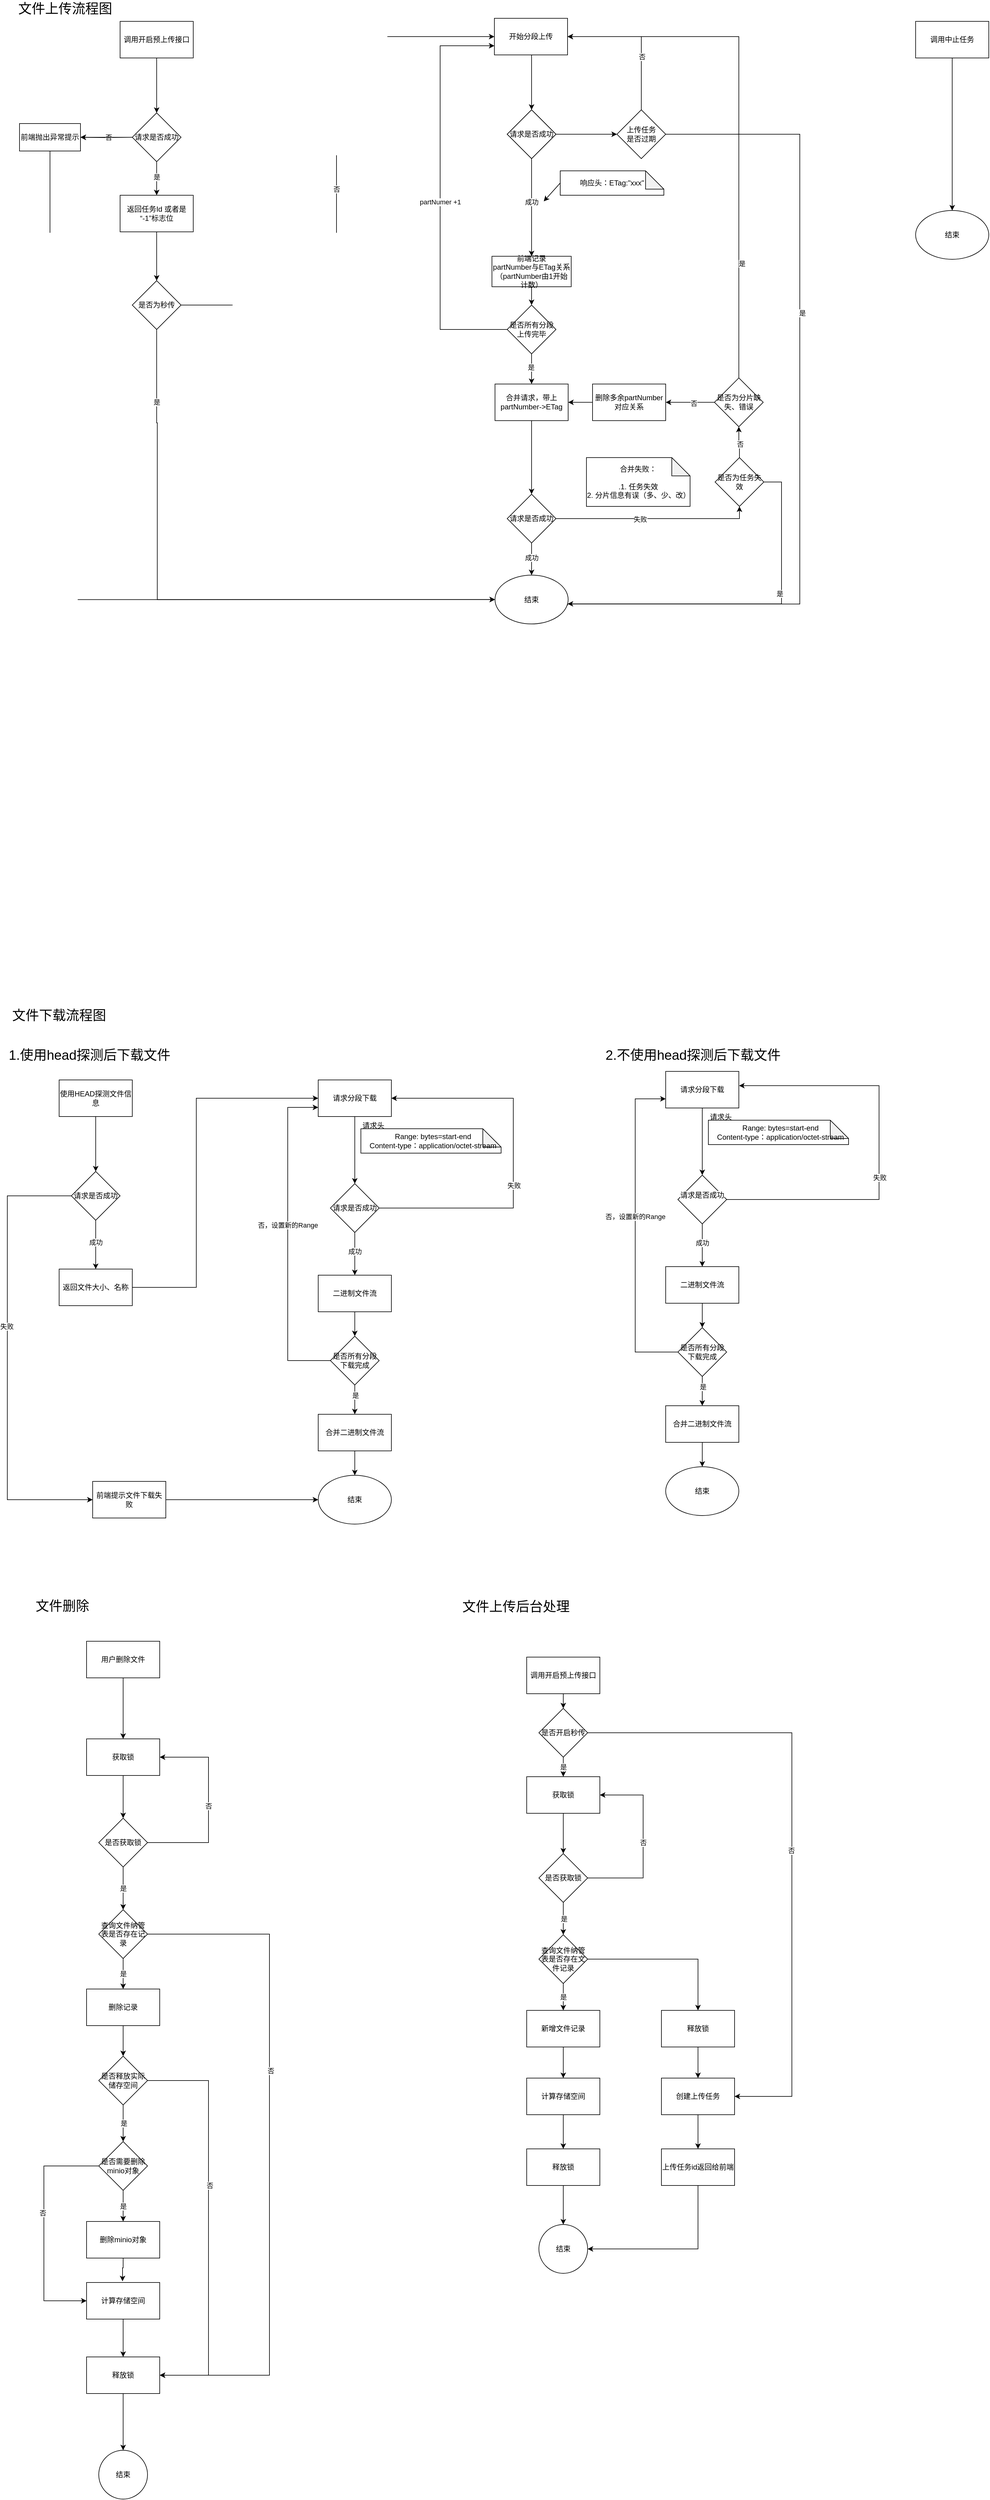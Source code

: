 <mxfile version="21.1.8" type="github">
  <diagram name="第 1 页" id="86zzf1FGlmF-jtxHysGu">
    <mxGraphModel dx="3084" dy="1291" grid="0" gridSize="10" guides="1" tooltips="1" connect="1" arrows="1" fold="1" page="0" pageScale="1" pageWidth="827" pageHeight="1169" math="0" shadow="0">
      <root>
        <mxCell id="0" />
        <mxCell id="1" parent="0" />
        <mxCell id="UD72UffFnvkCBpp7IFEL-2" style="edgeStyle=orthogonalEdgeStyle;rounded=0;orthogonalLoop=1;jettySize=auto;html=1;exitX=0.5;exitY=1;exitDx=0;exitDy=0;entryX=0.5;entryY=0;entryDx=0;entryDy=0;" parent="1" source="UD72UffFnvkCBpp7IFEL-1" target="UD72UffFnvkCBpp7IFEL-5" edge="1">
          <mxGeometry relative="1" as="geometry">
            <mxPoint x="265" y="205" as="targetPoint" />
          </mxGeometry>
        </mxCell>
        <mxCell id="UD72UffFnvkCBpp7IFEL-1" value="调用开启预上传接口" style="rounded=0;whiteSpace=wrap;html=1;" parent="1" vertex="1">
          <mxGeometry x="205" y="55" width="120" height="60" as="geometry" />
        </mxCell>
        <mxCell id="UD72UffFnvkCBpp7IFEL-6" style="edgeStyle=orthogonalEdgeStyle;rounded=0;orthogonalLoop=1;jettySize=auto;html=1;entryX=1;entryY=0.5;entryDx=0;entryDy=0;" parent="1" target="UD72UffFnvkCBpp7IFEL-12" edge="1">
          <mxGeometry relative="1" as="geometry">
            <mxPoint x="395" y="245" as="targetPoint" />
            <mxPoint x="220" y="245" as="sourcePoint" />
          </mxGeometry>
        </mxCell>
        <mxCell id="UD72UffFnvkCBpp7IFEL-7" value="否" style="edgeLabel;html=1;align=center;verticalAlign=middle;resizable=0;points=[];" parent="UD72UffFnvkCBpp7IFEL-6" vertex="1" connectable="0">
          <mxGeometry x="-0.142" y="-1" relative="1" as="geometry">
            <mxPoint as="offset" />
          </mxGeometry>
        </mxCell>
        <mxCell id="UD72UffFnvkCBpp7IFEL-8" style="edgeStyle=orthogonalEdgeStyle;rounded=0;orthogonalLoop=1;jettySize=auto;html=1;exitX=0.5;exitY=1;exitDx=0;exitDy=0;entryX=0.5;entryY=0;entryDx=0;entryDy=0;" parent="1" source="UD72UffFnvkCBpp7IFEL-5" target="UD72UffFnvkCBpp7IFEL-9" edge="1">
          <mxGeometry relative="1" as="geometry">
            <mxPoint x="265" y="335" as="targetPoint" />
          </mxGeometry>
        </mxCell>
        <mxCell id="UD72UffFnvkCBpp7IFEL-10" value="是" style="edgeLabel;html=1;align=center;verticalAlign=middle;resizable=0;points=[];" parent="UD72UffFnvkCBpp7IFEL-8" vertex="1" connectable="0">
          <mxGeometry x="-0.116" relative="1" as="geometry">
            <mxPoint as="offset" />
          </mxGeometry>
        </mxCell>
        <mxCell id="lTjCLl5CSfBBcBf3yB8B-60" value="" style="edgeStyle=orthogonalEdgeStyle;rounded=0;orthogonalLoop=1;jettySize=auto;html=1;" parent="1" source="UD72UffFnvkCBpp7IFEL-5" target="UD72UffFnvkCBpp7IFEL-12" edge="1">
          <mxGeometry relative="1" as="geometry" />
        </mxCell>
        <mxCell id="UD72UffFnvkCBpp7IFEL-5" value="请求是否成功" style="rhombus;whiteSpace=wrap;html=1;" parent="1" vertex="1">
          <mxGeometry x="225" y="205" width="80" height="80" as="geometry" />
        </mxCell>
        <mxCell id="lTjCLl5CSfBBcBf3yB8B-118" style="edgeStyle=orthogonalEdgeStyle;rounded=0;orthogonalLoop=1;jettySize=auto;html=1;exitX=0.5;exitY=1;exitDx=0;exitDy=0;" parent="1" source="UD72UffFnvkCBpp7IFEL-9" target="lTjCLl5CSfBBcBf3yB8B-117" edge="1">
          <mxGeometry relative="1" as="geometry" />
        </mxCell>
        <mxCell id="UD72UffFnvkCBpp7IFEL-9" value="返回任务Id 或者是 “-1”标志位" style="rounded=0;whiteSpace=wrap;html=1;" parent="1" vertex="1">
          <mxGeometry x="205" y="340" width="120" height="60" as="geometry" />
        </mxCell>
        <mxCell id="lTjCLl5CSfBBcBf3yB8B-61" style="edgeStyle=orthogonalEdgeStyle;rounded=0;orthogonalLoop=1;jettySize=auto;html=1;exitX=0.5;exitY=1;exitDx=0;exitDy=0;entryX=0;entryY=0.5;entryDx=0;entryDy=0;" parent="1" source="UD72UffFnvkCBpp7IFEL-12" target="lTjCLl5CSfBBcBf3yB8B-55" edge="1">
          <mxGeometry relative="1" as="geometry" />
        </mxCell>
        <mxCell id="UD72UffFnvkCBpp7IFEL-12" value="前端抛出异常提示" style="rounded=0;whiteSpace=wrap;html=1;" parent="1" vertex="1">
          <mxGeometry x="40" y="222.5" width="100" height="45" as="geometry" />
        </mxCell>
        <mxCell id="UD72UffFnvkCBpp7IFEL-13" style="edgeStyle=orthogonalEdgeStyle;rounded=0;orthogonalLoop=1;jettySize=auto;html=1;exitX=0.5;exitY=1;exitDx=0;exitDy=0;entryX=0.5;entryY=0;entryDx=0;entryDy=0;" parent="1" source="UD72UffFnvkCBpp7IFEL-23" target="UD72UffFnvkCBpp7IFEL-19" edge="1">
          <mxGeometry relative="1" as="geometry">
            <mxPoint x="880" y="200" as="targetPoint" />
            <mxPoint x="880" y="110" as="sourcePoint" />
            <Array as="points">
              <mxPoint x="880" y="110" />
            </Array>
          </mxGeometry>
        </mxCell>
        <mxCell id="UD72UffFnvkCBpp7IFEL-19" value="" style="rhombus;whiteSpace=wrap;html=1;" parent="1" vertex="1">
          <mxGeometry x="840" y="200" width="80" height="80" as="geometry" />
        </mxCell>
        <mxCell id="lTjCLl5CSfBBcBf3yB8B-63" style="edgeStyle=orthogonalEdgeStyle;rounded=0;orthogonalLoop=1;jettySize=auto;html=1;exitX=0.5;exitY=1;exitDx=0;exitDy=0;entryX=0.5;entryY=0;entryDx=0;entryDy=0;" parent="1" source="UD72UffFnvkCBpp7IFEL-20" target="lTjCLl5CSfBBcBf3yB8B-62" edge="1">
          <mxGeometry relative="1" as="geometry" />
        </mxCell>
        <mxCell id="UD72UffFnvkCBpp7IFEL-20" value="前端记录&lt;br&gt;partNumber与ETag关系（partNumber由1开始计数）" style="rounded=0;whiteSpace=wrap;html=1;" parent="1" vertex="1">
          <mxGeometry x="815" y="440" width="130" height="50" as="geometry" />
        </mxCell>
        <mxCell id="UD72UffFnvkCBpp7IFEL-23" value="开始分段上传" style="rounded=0;whiteSpace=wrap;html=1;" parent="1" vertex="1">
          <mxGeometry x="819" y="50" width="120" height="60" as="geometry" />
        </mxCell>
        <mxCell id="R8NhTUtv1D92i6jCtsth-3" style="edgeStyle=orthogonalEdgeStyle;rounded=0;orthogonalLoop=1;jettySize=auto;html=1;exitX=1;exitY=0.5;exitDx=0;exitDy=0;" parent="1" source="UD72UffFnvkCBpp7IFEL-24" target="R8NhTUtv1D92i6jCtsth-2" edge="1">
          <mxGeometry relative="1" as="geometry" />
        </mxCell>
        <mxCell id="UD72UffFnvkCBpp7IFEL-24" value="请求是否成功" style="rhombus;whiteSpace=wrap;html=1;" parent="1" vertex="1">
          <mxGeometry x="840" y="200" width="80" height="80" as="geometry" />
        </mxCell>
        <mxCell id="UD72UffFnvkCBpp7IFEL-25" style="edgeStyle=orthogonalEdgeStyle;rounded=0;orthogonalLoop=1;jettySize=auto;html=1;exitX=0.5;exitY=1;exitDx=0;exitDy=0;entryX=0.5;entryY=0;entryDx=0;entryDy=0;" parent="1" source="UD72UffFnvkCBpp7IFEL-24" target="UD72UffFnvkCBpp7IFEL-20" edge="1">
          <mxGeometry relative="1" as="geometry">
            <mxPoint x="880" y="360" as="targetPoint" />
          </mxGeometry>
        </mxCell>
        <mxCell id="UD72UffFnvkCBpp7IFEL-26" value="成功" style="edgeLabel;html=1;align=center;verticalAlign=middle;resizable=0;points=[];" parent="UD72UffFnvkCBpp7IFEL-25" vertex="1" connectable="0">
          <mxGeometry x="-0.116" relative="1" as="geometry">
            <mxPoint as="offset" />
          </mxGeometry>
        </mxCell>
        <mxCell id="lTjCLl5CSfBBcBf3yB8B-3" style="edgeStyle=orthogonalEdgeStyle;rounded=0;orthogonalLoop=1;jettySize=auto;html=1;entryX=0.5;entryY=0;entryDx=0;entryDy=0;" parent="1" source="lTjCLl5CSfBBcBf3yB8B-11" target="lTjCLl5CSfBBcBf3yB8B-57" edge="1">
          <mxGeometry relative="1" as="geometry">
            <mxPoint x="1570" y="200" as="targetPoint" />
          </mxGeometry>
        </mxCell>
        <mxCell id="lTjCLl5CSfBBcBf3yB8B-4" value="开始分段上传" style="rounded=0;whiteSpace=wrap;html=1;" parent="1" vertex="1">
          <mxGeometry x="1510" y="55" width="120" height="60" as="geometry" />
        </mxCell>
        <mxCell id="lTjCLl5CSfBBcBf3yB8B-11" value="调用中止任务" style="rounded=0;whiteSpace=wrap;html=1;" parent="1" vertex="1">
          <mxGeometry x="1510" y="55" width="120" height="60" as="geometry" />
        </mxCell>
        <mxCell id="lTjCLl5CSfBBcBf3yB8B-20" style="edgeStyle=orthogonalEdgeStyle;rounded=0;orthogonalLoop=1;jettySize=auto;html=1;exitX=0.5;exitY=1;exitDx=0;exitDy=0;" parent="1" source="lTjCLl5CSfBBcBf3yB8B-18" target="lTjCLl5CSfBBcBf3yB8B-19" edge="1">
          <mxGeometry relative="1" as="geometry" />
        </mxCell>
        <mxCell id="lTjCLl5CSfBBcBf3yB8B-18" value="合并请求，带上partNumber-&amp;gt;ETag" style="rounded=0;whiteSpace=wrap;html=1;" parent="1" vertex="1">
          <mxGeometry x="820" y="649.41" width="120" height="60" as="geometry" />
        </mxCell>
        <mxCell id="lTjCLl5CSfBBcBf3yB8B-19" value="请求是否成功" style="rhombus;whiteSpace=wrap;html=1;" parent="1" vertex="1">
          <mxGeometry x="840" y="830" width="80" height="80" as="geometry" />
        </mxCell>
        <mxCell id="lTjCLl5CSfBBcBf3yB8B-25" style="edgeStyle=orthogonalEdgeStyle;rounded=0;orthogonalLoop=1;jettySize=auto;html=1;exitX=1;exitY=0.5;exitDx=0;exitDy=0;entryX=0.5;entryY=1;entryDx=0;entryDy=0;" parent="1" source="lTjCLl5CSfBBcBf3yB8B-19" target="lTjCLl5CSfBBcBf3yB8B-74" edge="1">
          <mxGeometry relative="1" as="geometry">
            <mxPoint x="1011" y="833.53" as="targetPoint" />
            <mxPoint x="921" y="826.03" as="sourcePoint" />
            <Array as="points">
              <mxPoint x="921" y="870" />
              <mxPoint x="1221" y="870" />
            </Array>
          </mxGeometry>
        </mxCell>
        <mxCell id="lTjCLl5CSfBBcBf3yB8B-26" value="失败" style="edgeLabel;html=1;align=center;verticalAlign=middle;resizable=0;points=[];" parent="lTjCLl5CSfBBcBf3yB8B-25" vertex="1" connectable="0">
          <mxGeometry x="-0.142" y="-1" relative="1" as="geometry">
            <mxPoint as="offset" />
          </mxGeometry>
        </mxCell>
        <mxCell id="lTjCLl5CSfBBcBf3yB8B-27" style="edgeStyle=orthogonalEdgeStyle;rounded=0;orthogonalLoop=1;jettySize=auto;html=1;entryX=0.5;entryY=0;entryDx=0;entryDy=0;exitX=0.5;exitY=1;exitDx=0;exitDy=0;" parent="1" source="lTjCLl5CSfBBcBf3yB8B-19" target="lTjCLl5CSfBBcBf3yB8B-55" edge="1">
          <mxGeometry relative="1" as="geometry">
            <mxPoint x="881" y="1105.65" as="targetPoint" />
            <mxPoint x="881" y="1032.65" as="sourcePoint" />
            <Array as="points" />
          </mxGeometry>
        </mxCell>
        <mxCell id="lTjCLl5CSfBBcBf3yB8B-28" value="成功" style="edgeLabel;html=1;align=center;verticalAlign=middle;resizable=0;points=[];" parent="lTjCLl5CSfBBcBf3yB8B-27" vertex="1" connectable="0">
          <mxGeometry x="-0.116" relative="1" as="geometry">
            <mxPoint as="offset" />
          </mxGeometry>
        </mxCell>
        <mxCell id="lTjCLl5CSfBBcBf3yB8B-31" style="edgeStyle=orthogonalEdgeStyle;rounded=0;orthogonalLoop=1;jettySize=auto;html=1;exitX=0.5;exitY=1;exitDx=0;exitDy=0;entryX=0.5;entryY=0;entryDx=0;entryDy=0;" parent="1" source="lTjCLl5CSfBBcBf3yB8B-32" target="lTjCLl5CSfBBcBf3yB8B-37" edge="1">
          <mxGeometry relative="1" as="geometry">
            <mxPoint x="165" y="1940" as="targetPoint" />
          </mxGeometry>
        </mxCell>
        <mxCell id="lTjCLl5CSfBBcBf3yB8B-32" value="使用HEAD探测文件信息" style="rounded=0;whiteSpace=wrap;html=1;" parent="1" vertex="1">
          <mxGeometry x="105" y="1790" width="120" height="60" as="geometry" />
        </mxCell>
        <mxCell id="lTjCLl5CSfBBcBf3yB8B-33" style="edgeStyle=orthogonalEdgeStyle;rounded=0;orthogonalLoop=1;jettySize=auto;html=1;exitX=0;exitY=0.5;exitDx=0;exitDy=0;entryX=0;entryY=0.5;entryDx=0;entryDy=0;" parent="1" source="lTjCLl5CSfBBcBf3yB8B-37" target="lTjCLl5CSfBBcBf3yB8B-112" edge="1">
          <mxGeometry relative="1" as="geometry">
            <mxPoint x="295" y="1980" as="targetPoint" />
            <Array as="points">
              <mxPoint x="20" y="1980" />
              <mxPoint x="20" y="2478" />
            </Array>
          </mxGeometry>
        </mxCell>
        <mxCell id="lTjCLl5CSfBBcBf3yB8B-34" value="失败" style="edgeLabel;html=1;align=center;verticalAlign=middle;resizable=0;points=[];" parent="lTjCLl5CSfBBcBf3yB8B-33" vertex="1" connectable="0">
          <mxGeometry x="-0.142" y="-1" relative="1" as="geometry">
            <mxPoint as="offset" />
          </mxGeometry>
        </mxCell>
        <mxCell id="lTjCLl5CSfBBcBf3yB8B-35" style="edgeStyle=orthogonalEdgeStyle;rounded=0;orthogonalLoop=1;jettySize=auto;html=1;exitX=0.5;exitY=1;exitDx=0;exitDy=0;entryX=0.5;entryY=0;entryDx=0;entryDy=0;" parent="1" source="lTjCLl5CSfBBcBf3yB8B-37" target="lTjCLl5CSfBBcBf3yB8B-38" edge="1">
          <mxGeometry relative="1" as="geometry">
            <mxPoint x="165" y="2070" as="targetPoint" />
          </mxGeometry>
        </mxCell>
        <mxCell id="lTjCLl5CSfBBcBf3yB8B-36" value="成功" style="edgeLabel;html=1;align=center;verticalAlign=middle;resizable=0;points=[];" parent="lTjCLl5CSfBBcBf3yB8B-35" vertex="1" connectable="0">
          <mxGeometry x="-0.116" relative="1" as="geometry">
            <mxPoint as="offset" />
          </mxGeometry>
        </mxCell>
        <mxCell id="lTjCLl5CSfBBcBf3yB8B-37" value="请求是否成功" style="rhombus;whiteSpace=wrap;html=1;" parent="1" vertex="1">
          <mxGeometry x="125" y="1940" width="80" height="80" as="geometry" />
        </mxCell>
        <mxCell id="lTjCLl5CSfBBcBf3yB8B-51" style="edgeStyle=orthogonalEdgeStyle;rounded=0;orthogonalLoop=1;jettySize=auto;html=1;exitX=1;exitY=0.5;exitDx=0;exitDy=0;entryX=0;entryY=0.5;entryDx=0;entryDy=0;" parent="1" source="lTjCLl5CSfBBcBf3yB8B-38" target="lTjCLl5CSfBBcBf3yB8B-43" edge="1">
          <mxGeometry relative="1" as="geometry">
            <Array as="points">
              <mxPoint x="330" y="2130" />
              <mxPoint x="330" y="1820" />
            </Array>
          </mxGeometry>
        </mxCell>
        <mxCell id="lTjCLl5CSfBBcBf3yB8B-38" value="返回文件大小、名称" style="rounded=0;whiteSpace=wrap;html=1;" parent="1" vertex="1">
          <mxGeometry x="105" y="2100" width="120" height="60" as="geometry" />
        </mxCell>
        <mxCell id="lTjCLl5CSfBBcBf3yB8B-42" style="edgeStyle=orthogonalEdgeStyle;rounded=0;orthogonalLoop=1;jettySize=auto;html=1;exitX=0.5;exitY=1;exitDx=0;exitDy=0;entryX=0.5;entryY=0;entryDx=0;entryDy=0;" parent="1" source="lTjCLl5CSfBBcBf3yB8B-43" target="lTjCLl5CSfBBcBf3yB8B-48" edge="1">
          <mxGeometry relative="1" as="geometry">
            <mxPoint x="590" y="1940" as="targetPoint" />
          </mxGeometry>
        </mxCell>
        <mxCell id="lTjCLl5CSfBBcBf3yB8B-43" value="请求分段下载" style="rounded=0;whiteSpace=wrap;html=1;" parent="1" vertex="1">
          <mxGeometry x="530" y="1790" width="120" height="60" as="geometry" />
        </mxCell>
        <mxCell id="lTjCLl5CSfBBcBf3yB8B-44" style="edgeStyle=orthogonalEdgeStyle;rounded=0;orthogonalLoop=1;jettySize=auto;html=1;exitX=1;exitY=0.5;exitDx=0;exitDy=0;entryX=1;entryY=0.5;entryDx=0;entryDy=0;" parent="1" source="lTjCLl5CSfBBcBf3yB8B-48" target="lTjCLl5CSfBBcBf3yB8B-43" edge="1">
          <mxGeometry relative="1" as="geometry">
            <mxPoint x="847" y="2000" as="targetPoint" />
            <Array as="points">
              <mxPoint x="850" y="2000" />
              <mxPoint x="850" y="1820" />
            </Array>
          </mxGeometry>
        </mxCell>
        <mxCell id="lTjCLl5CSfBBcBf3yB8B-45" value="失败" style="edgeLabel;html=1;align=center;verticalAlign=middle;resizable=0;points=[];" parent="lTjCLl5CSfBBcBf3yB8B-44" vertex="1" connectable="0">
          <mxGeometry x="-0.142" y="-1" relative="1" as="geometry">
            <mxPoint as="offset" />
          </mxGeometry>
        </mxCell>
        <mxCell id="lTjCLl5CSfBBcBf3yB8B-46" style="edgeStyle=orthogonalEdgeStyle;rounded=0;orthogonalLoop=1;jettySize=auto;html=1;exitX=0.5;exitY=1;exitDx=0;exitDy=0;entryX=0.5;entryY=0;entryDx=0;entryDy=0;" parent="1" source="lTjCLl5CSfBBcBf3yB8B-48" target="lTjCLl5CSfBBcBf3yB8B-49" edge="1">
          <mxGeometry relative="1" as="geometry">
            <mxPoint x="590" y="2230" as="targetPoint" />
          </mxGeometry>
        </mxCell>
        <mxCell id="lTjCLl5CSfBBcBf3yB8B-47" value="成功" style="edgeLabel;html=1;align=center;verticalAlign=middle;resizable=0;points=[];" parent="lTjCLl5CSfBBcBf3yB8B-46" vertex="1" connectable="0">
          <mxGeometry x="-0.116" relative="1" as="geometry">
            <mxPoint as="offset" />
          </mxGeometry>
        </mxCell>
        <mxCell id="lTjCLl5CSfBBcBf3yB8B-48" value="请求是否成功" style="rhombus;whiteSpace=wrap;html=1;" parent="1" vertex="1">
          <mxGeometry x="550" y="1960" width="80" height="80" as="geometry" />
        </mxCell>
        <mxCell id="lTjCLl5CSfBBcBf3yB8B-98" style="edgeStyle=orthogonalEdgeStyle;rounded=0;orthogonalLoop=1;jettySize=auto;html=1;exitX=0.5;exitY=1;exitDx=0;exitDy=0;entryX=0.5;entryY=0;entryDx=0;entryDy=0;" parent="1" source="lTjCLl5CSfBBcBf3yB8B-49" target="lTjCLl5CSfBBcBf3yB8B-97" edge="1">
          <mxGeometry relative="1" as="geometry" />
        </mxCell>
        <mxCell id="lTjCLl5CSfBBcBf3yB8B-49" value="二进制文件流" style="rounded=0;whiteSpace=wrap;html=1;" parent="1" vertex="1">
          <mxGeometry x="530" y="2110" width="120" height="60" as="geometry" />
        </mxCell>
        <mxCell id="lTjCLl5CSfBBcBf3yB8B-111" style="edgeStyle=orthogonalEdgeStyle;rounded=0;orthogonalLoop=1;jettySize=auto;html=1;exitX=0.5;exitY=1;exitDx=0;exitDy=0;entryX=0.5;entryY=0;entryDx=0;entryDy=0;" parent="1" source="lTjCLl5CSfBBcBf3yB8B-53" target="lTjCLl5CSfBBcBf3yB8B-96" edge="1">
          <mxGeometry relative="1" as="geometry">
            <Array as="points" />
          </mxGeometry>
        </mxCell>
        <mxCell id="lTjCLl5CSfBBcBf3yB8B-53" value="合并二进制文件流" style="rounded=0;whiteSpace=wrap;html=1;" parent="1" vertex="1">
          <mxGeometry x="530" y="2338" width="120" height="60" as="geometry" />
        </mxCell>
        <mxCell id="lTjCLl5CSfBBcBf3yB8B-55" value="结束" style="ellipse;whiteSpace=wrap;html=1;" parent="1" vertex="1">
          <mxGeometry x="820" y="962.65" width="120" height="80" as="geometry" />
        </mxCell>
        <mxCell id="lTjCLl5CSfBBcBf3yB8B-57" value="结束" style="ellipse;whiteSpace=wrap;html=1;" parent="1" vertex="1">
          <mxGeometry x="1510" y="365" width="120" height="80" as="geometry" />
        </mxCell>
        <mxCell id="lTjCLl5CSfBBcBf3yB8B-65" style="edgeStyle=orthogonalEdgeStyle;rounded=0;orthogonalLoop=1;jettySize=auto;html=1;exitX=0;exitY=0.5;exitDx=0;exitDy=0;entryX=0;entryY=0.75;entryDx=0;entryDy=0;" parent="1" source="lTjCLl5CSfBBcBf3yB8B-62" target="UD72UffFnvkCBpp7IFEL-23" edge="1">
          <mxGeometry relative="1" as="geometry">
            <Array as="points">
              <mxPoint x="730" y="560" />
              <mxPoint x="730" y="95" />
            </Array>
          </mxGeometry>
        </mxCell>
        <mxCell id="lTjCLl5CSfBBcBf3yB8B-66" value="partNumer +1" style="edgeLabel;html=1;align=center;verticalAlign=middle;resizable=0;points=[];" parent="lTjCLl5CSfBBcBf3yB8B-65" vertex="1" connectable="0">
          <mxGeometry x="-0.038" relative="1" as="geometry">
            <mxPoint as="offset" />
          </mxGeometry>
        </mxCell>
        <mxCell id="lTjCLl5CSfBBcBf3yB8B-70" style="edgeStyle=orthogonalEdgeStyle;rounded=0;orthogonalLoop=1;jettySize=auto;html=1;exitX=0.5;exitY=1;exitDx=0;exitDy=0;entryX=0.5;entryY=0;entryDx=0;entryDy=0;" parent="1" source="lTjCLl5CSfBBcBf3yB8B-62" target="lTjCLl5CSfBBcBf3yB8B-18" edge="1">
          <mxGeometry relative="1" as="geometry" />
        </mxCell>
        <mxCell id="lTjCLl5CSfBBcBf3yB8B-71" value="是" style="edgeLabel;html=1;align=center;verticalAlign=middle;resizable=0;points=[];" parent="lTjCLl5CSfBBcBf3yB8B-70" vertex="1" connectable="0">
          <mxGeometry x="-0.126" y="-1" relative="1" as="geometry">
            <mxPoint as="offset" />
          </mxGeometry>
        </mxCell>
        <mxCell id="lTjCLl5CSfBBcBf3yB8B-62" value="是否所有分段上传完毕" style="rhombus;whiteSpace=wrap;html=1;" parent="1" vertex="1">
          <mxGeometry x="840" y="520" width="80" height="80" as="geometry" />
        </mxCell>
        <mxCell id="lTjCLl5CSfBBcBf3yB8B-77" style="edgeStyle=orthogonalEdgeStyle;rounded=0;orthogonalLoop=1;jettySize=auto;html=1;exitX=1;exitY=0.5;exitDx=0;exitDy=0;entryX=0.993;entryY=0.588;entryDx=0;entryDy=0;entryPerimeter=0;" parent="1" source="lTjCLl5CSfBBcBf3yB8B-74" target="lTjCLl5CSfBBcBf3yB8B-55" edge="1">
          <mxGeometry relative="1" as="geometry">
            <Array as="points">
              <mxPoint x="1290" y="810" />
              <mxPoint x="1290" y="1010" />
            </Array>
          </mxGeometry>
        </mxCell>
        <mxCell id="lTjCLl5CSfBBcBf3yB8B-80" value="是" style="edgeLabel;html=1;align=center;verticalAlign=middle;resizable=0;points=[];" parent="lTjCLl5CSfBBcBf3yB8B-77" vertex="1" connectable="0">
          <mxGeometry x="-0.27" y="-3" relative="1" as="geometry">
            <mxPoint as="offset" />
          </mxGeometry>
        </mxCell>
        <mxCell id="R8NhTUtv1D92i6jCtsth-16" style="edgeStyle=orthogonalEdgeStyle;rounded=0;orthogonalLoop=1;jettySize=auto;html=1;exitX=0.5;exitY=0;exitDx=0;exitDy=0;entryX=0.5;entryY=1;entryDx=0;entryDy=0;" parent="1" source="lTjCLl5CSfBBcBf3yB8B-74" target="R8NhTUtv1D92i6jCtsth-12" edge="1">
          <mxGeometry relative="1" as="geometry" />
        </mxCell>
        <mxCell id="R8NhTUtv1D92i6jCtsth-20" value="否" style="edgeLabel;html=1;align=center;verticalAlign=middle;resizable=0;points=[];" parent="R8NhTUtv1D92i6jCtsth-16" vertex="1" connectable="0">
          <mxGeometry x="-0.125" y="-1" relative="1" as="geometry">
            <mxPoint as="offset" />
          </mxGeometry>
        </mxCell>
        <mxCell id="lTjCLl5CSfBBcBf3yB8B-74" value="是否为任务失效" style="rhombus;whiteSpace=wrap;html=1;" parent="1" vertex="1">
          <mxGeometry x="1181" y="770" width="80" height="80" as="geometry" />
        </mxCell>
        <mxCell id="lTjCLl5CSfBBcBf3yB8B-84" style="rounded=0;orthogonalLoop=1;jettySize=auto;html=1;edgeStyle=orthogonalEdgeStyle;endArrow=none;endFill=0;entryX=0.991;entryY=0.62;entryDx=0;entryDy=0;entryPerimeter=0;" parent="1" source="R8NhTUtv1D92i6jCtsth-2" target="lTjCLl5CSfBBcBf3yB8B-55" edge="1">
          <mxGeometry relative="1" as="geometry">
            <mxPoint x="1150" y="1080" as="targetPoint" />
            <mxPoint x="1170" y="240" as="sourcePoint" />
            <Array as="points">
              <mxPoint x="1320" y="240" />
              <mxPoint x="1320" y="1010" />
              <mxPoint x="939" y="1010" />
            </Array>
          </mxGeometry>
        </mxCell>
        <mxCell id="lTjCLl5CSfBBcBf3yB8B-85" value="是" style="edgeLabel;html=1;align=center;verticalAlign=middle;resizable=0;points=[];" parent="lTjCLl5CSfBBcBf3yB8B-84" vertex="1" connectable="0">
          <mxGeometry x="-0.254" y="4" relative="1" as="geometry">
            <mxPoint as="offset" />
          </mxGeometry>
        </mxCell>
        <mxCell id="lTjCLl5CSfBBcBf3yB8B-88" style="rounded=0;orthogonalLoop=1;jettySize=auto;html=1;exitX=0;exitY=0.5;exitDx=0;exitDy=0;exitPerimeter=0;" parent="1" source="lTjCLl5CSfBBcBf3yB8B-87" edge="1">
          <mxGeometry relative="1" as="geometry">
            <mxPoint x="900" y="350" as="targetPoint" />
          </mxGeometry>
        </mxCell>
        <mxCell id="lTjCLl5CSfBBcBf3yB8B-87" value="响应头：ETag:&quot;xxx&quot;" style="shape=note;whiteSpace=wrap;html=1;backgroundOutline=1;darkOpacity=0.05;" parent="1" vertex="1">
          <mxGeometry x="927" y="300" width="170" height="40" as="geometry" />
        </mxCell>
        <mxCell id="lTjCLl5CSfBBcBf3yB8B-96" value="结束" style="ellipse;whiteSpace=wrap;html=1;" parent="1" vertex="1">
          <mxGeometry x="530" y="2438" width="120" height="80" as="geometry" />
        </mxCell>
        <mxCell id="lTjCLl5CSfBBcBf3yB8B-99" style="edgeStyle=orthogonalEdgeStyle;rounded=0;orthogonalLoop=1;jettySize=auto;html=1;exitX=0.5;exitY=1;exitDx=0;exitDy=0;entryX=0.5;entryY=0;entryDx=0;entryDy=0;" parent="1" source="lTjCLl5CSfBBcBf3yB8B-97" target="lTjCLl5CSfBBcBf3yB8B-53" edge="1">
          <mxGeometry relative="1" as="geometry">
            <Array as="points">
              <mxPoint x="590" y="2320" />
              <mxPoint x="590" y="2320" />
            </Array>
          </mxGeometry>
        </mxCell>
        <mxCell id="lTjCLl5CSfBBcBf3yB8B-101" value="是" style="edgeLabel;html=1;align=center;verticalAlign=middle;resizable=0;points=[];" parent="lTjCLl5CSfBBcBf3yB8B-99" vertex="1" connectable="0">
          <mxGeometry x="-0.282" y="1" relative="1" as="geometry">
            <mxPoint as="offset" />
          </mxGeometry>
        </mxCell>
        <mxCell id="lTjCLl5CSfBBcBf3yB8B-100" style="edgeStyle=orthogonalEdgeStyle;rounded=0;orthogonalLoop=1;jettySize=auto;html=1;exitX=0;exitY=0.5;exitDx=0;exitDy=0;entryX=0;entryY=0.75;entryDx=0;entryDy=0;" parent="1" source="lTjCLl5CSfBBcBf3yB8B-97" target="lTjCLl5CSfBBcBf3yB8B-43" edge="1">
          <mxGeometry relative="1" as="geometry">
            <Array as="points">
              <mxPoint x="480" y="2250" />
              <mxPoint x="480" y="1835" />
            </Array>
          </mxGeometry>
        </mxCell>
        <mxCell id="lTjCLl5CSfBBcBf3yB8B-102" value="否，设置新的Range" style="edgeLabel;html=1;align=center;verticalAlign=middle;resizable=0;points=[];" parent="lTjCLl5CSfBBcBf3yB8B-100" vertex="1" connectable="0">
          <mxGeometry x="0.092" relative="1" as="geometry">
            <mxPoint as="offset" />
          </mxGeometry>
        </mxCell>
        <mxCell id="lTjCLl5CSfBBcBf3yB8B-97" value="是否所有分段下载完成" style="rhombus;whiteSpace=wrap;html=1;" parent="1" vertex="1">
          <mxGeometry x="550" y="2210" width="80" height="80" as="geometry" />
        </mxCell>
        <mxCell id="lTjCLl5CSfBBcBf3yB8B-103" value="&lt;div&gt;&amp;nbsp; Range: bytes=start-end&lt;/div&gt;&lt;div&gt;&amp;nbsp; Content-type：application/octet-stream&lt;/div&gt;" style="shape=note;whiteSpace=wrap;html=1;backgroundOutline=1;darkOpacity=0.05;" parent="1" vertex="1">
          <mxGeometry x="600" y="1870" width="230" height="40" as="geometry" />
        </mxCell>
        <mxCell id="lTjCLl5CSfBBcBf3yB8B-104" value="请求头" style="text;html=1;align=center;verticalAlign=middle;resizable=0;points=[];autosize=1;strokeColor=none;fillColor=none;" parent="1" vertex="1">
          <mxGeometry x="590" y="1850" width="60" height="30" as="geometry" />
        </mxCell>
        <mxCell id="lTjCLl5CSfBBcBf3yB8B-113" style="edgeStyle=orthogonalEdgeStyle;rounded=0;orthogonalLoop=1;jettySize=auto;html=1;exitX=1;exitY=0.5;exitDx=0;exitDy=0;entryX=0;entryY=0.5;entryDx=0;entryDy=0;" parent="1" source="lTjCLl5CSfBBcBf3yB8B-112" target="lTjCLl5CSfBBcBf3yB8B-96" edge="1">
          <mxGeometry relative="1" as="geometry" />
        </mxCell>
        <mxCell id="lTjCLl5CSfBBcBf3yB8B-112" value="前端提示文件下载失败" style="rounded=0;whiteSpace=wrap;html=1;" parent="1" vertex="1">
          <mxGeometry x="160" y="2448" width="120" height="60" as="geometry" />
        </mxCell>
        <mxCell id="lTjCLl5CSfBBcBf3yB8B-119" style="edgeStyle=orthogonalEdgeStyle;rounded=0;orthogonalLoop=1;jettySize=auto;html=1;exitX=0.5;exitY=1;exitDx=0;exitDy=0;entryX=0;entryY=0.5;entryDx=0;entryDy=0;" parent="1" source="lTjCLl5CSfBBcBf3yB8B-117" target="lTjCLl5CSfBBcBf3yB8B-55" edge="1">
          <mxGeometry relative="1" as="geometry">
            <mxPoint x="265.529" y="760" as="targetPoint" />
            <Array as="points">
              <mxPoint x="265" y="713" />
              <mxPoint x="266" y="1003" />
            </Array>
          </mxGeometry>
        </mxCell>
        <mxCell id="lTjCLl5CSfBBcBf3yB8B-121" value="是" style="edgeLabel;html=1;align=center;verticalAlign=middle;resizable=0;points=[];" parent="lTjCLl5CSfBBcBf3yB8B-119" vertex="1" connectable="0">
          <mxGeometry x="-0.189" y="-3" relative="1" as="geometry">
            <mxPoint x="2" y="-285" as="offset" />
          </mxGeometry>
        </mxCell>
        <mxCell id="lTjCLl5CSfBBcBf3yB8B-126" style="edgeStyle=orthogonalEdgeStyle;rounded=0;orthogonalLoop=1;jettySize=auto;html=1;exitX=1;exitY=0.5;exitDx=0;exitDy=0;entryX=0;entryY=0.5;entryDx=0;entryDy=0;" parent="1" source="lTjCLl5CSfBBcBf3yB8B-117" target="UD72UffFnvkCBpp7IFEL-23" edge="1">
          <mxGeometry relative="1" as="geometry">
            <mxPoint x="464" y="629" as="targetPoint" />
            <Array as="points">
              <mxPoint x="560" y="520" />
              <mxPoint x="560" y="80" />
            </Array>
          </mxGeometry>
        </mxCell>
        <mxCell id="lTjCLl5CSfBBcBf3yB8B-127" value="否" style="edgeLabel;html=1;align=center;verticalAlign=middle;resizable=0;points=[];" parent="lTjCLl5CSfBBcBf3yB8B-126" vertex="1" connectable="0">
          <mxGeometry x="-0.067" y="1" relative="1" as="geometry">
            <mxPoint x="1" as="offset" />
          </mxGeometry>
        </mxCell>
        <mxCell id="lTjCLl5CSfBBcBf3yB8B-117" value="是否为秒传" style="rhombus;whiteSpace=wrap;html=1;" parent="1" vertex="1">
          <mxGeometry x="225" y="480" width="80" height="80" as="geometry" />
        </mxCell>
        <mxCell id="36f4yx-A6JSLI--8gbKH-1" value="&lt;font style=&quot;font-size: 22px;&quot;&gt;文件上传流程图&lt;/font&gt;" style="text;html=1;strokeColor=none;fillColor=none;align=center;verticalAlign=middle;whiteSpace=wrap;rounded=0;" parent="1" vertex="1">
          <mxGeometry x="30" y="20" width="170" height="30" as="geometry" />
        </mxCell>
        <mxCell id="36f4yx-A6JSLI--8gbKH-2" value="&lt;font style=&quot;font-size: 22px;&quot;&gt;文件下载流程图&lt;/font&gt;" style="text;html=1;strokeColor=none;fillColor=none;align=center;verticalAlign=middle;whiteSpace=wrap;rounded=0;" parent="1" vertex="1">
          <mxGeometry x="20" y="1670" width="170" height="30" as="geometry" />
        </mxCell>
        <mxCell id="R8NhTUtv1D92i6jCtsth-4" style="edgeStyle=orthogonalEdgeStyle;rounded=0;orthogonalLoop=1;jettySize=auto;html=1;exitX=0.5;exitY=0;exitDx=0;exitDy=0;entryX=1;entryY=0.5;entryDx=0;entryDy=0;" parent="1" source="R8NhTUtv1D92i6jCtsth-2" target="UD72UffFnvkCBpp7IFEL-23" edge="1">
          <mxGeometry relative="1" as="geometry" />
        </mxCell>
        <mxCell id="R8NhTUtv1D92i6jCtsth-6" value="否" style="edgeLabel;html=1;align=center;verticalAlign=middle;resizable=0;points=[];" parent="R8NhTUtv1D92i6jCtsth-4" vertex="1" connectable="0">
          <mxGeometry x="-0.276" y="-1" relative="1" as="geometry">
            <mxPoint as="offset" />
          </mxGeometry>
        </mxCell>
        <mxCell id="R8NhTUtv1D92i6jCtsth-2" value="上传任务&lt;br&gt;是否过期" style="rhombus;whiteSpace=wrap;html=1;" parent="1" vertex="1">
          <mxGeometry x="1020" y="200" width="80" height="80" as="geometry" />
        </mxCell>
        <mxCell id="R8NhTUtv1D92i6jCtsth-7" value="合并失败：&lt;br&gt;&lt;br&gt;.1. 任务失效&lt;br&gt;2. 分片信息有误（多、少、改）" style="shape=note;whiteSpace=wrap;html=1;backgroundOutline=1;darkOpacity=0.05;" parent="1" vertex="1">
          <mxGeometry x="970" y="770" width="170" height="80" as="geometry" />
        </mxCell>
        <mxCell id="R8NhTUtv1D92i6jCtsth-15" style="edgeStyle=orthogonalEdgeStyle;rounded=0;orthogonalLoop=1;jettySize=auto;html=1;exitX=0;exitY=0.5;exitDx=0;exitDy=0;" parent="1" source="R8NhTUtv1D92i6jCtsth-11" target="lTjCLl5CSfBBcBf3yB8B-18" edge="1">
          <mxGeometry relative="1" as="geometry" />
        </mxCell>
        <mxCell id="R8NhTUtv1D92i6jCtsth-11" value="删除多余partNumber对应关系" style="rounded=0;whiteSpace=wrap;html=1;" parent="1" vertex="1">
          <mxGeometry x="980" y="649.41" width="120" height="60" as="geometry" />
        </mxCell>
        <mxCell id="R8NhTUtv1D92i6jCtsth-13" style="edgeStyle=orthogonalEdgeStyle;rounded=0;orthogonalLoop=1;jettySize=auto;html=1;entryX=1;entryY=0.5;entryDx=0;entryDy=0;exitX=0.5;exitY=0;exitDx=0;exitDy=0;" parent="1" source="R8NhTUtv1D92i6jCtsth-12" target="UD72UffFnvkCBpp7IFEL-23" edge="1">
          <mxGeometry relative="1" as="geometry">
            <mxPoint x="1080.0" y="440.588" as="targetPoint" />
            <Array as="points">
              <mxPoint x="1220" y="80" />
            </Array>
          </mxGeometry>
        </mxCell>
        <mxCell id="R8NhTUtv1D92i6jCtsth-17" value="是" style="edgeLabel;html=1;align=center;verticalAlign=middle;resizable=0;points=[];" parent="R8NhTUtv1D92i6jCtsth-13" vertex="1" connectable="0">
          <mxGeometry x="-0.554" y="-5" relative="1" as="geometry">
            <mxPoint as="offset" />
          </mxGeometry>
        </mxCell>
        <mxCell id="R8NhTUtv1D92i6jCtsth-14" style="edgeStyle=orthogonalEdgeStyle;rounded=0;orthogonalLoop=1;jettySize=auto;html=1;exitX=0;exitY=0.5;exitDx=0;exitDy=0;entryX=1;entryY=0.5;entryDx=0;entryDy=0;" parent="1" source="R8NhTUtv1D92i6jCtsth-12" target="R8NhTUtv1D92i6jCtsth-11" edge="1">
          <mxGeometry relative="1" as="geometry" />
        </mxCell>
        <mxCell id="R8NhTUtv1D92i6jCtsth-19" value="否" style="edgeLabel;html=1;align=center;verticalAlign=middle;resizable=0;points=[];" parent="R8NhTUtv1D92i6jCtsth-14" vertex="1" connectable="0">
          <mxGeometry x="-0.14" y="1" relative="1" as="geometry">
            <mxPoint as="offset" />
          </mxGeometry>
        </mxCell>
        <mxCell id="R8NhTUtv1D92i6jCtsth-12" value="是否为分片缺失、错误" style="rhombus;whiteSpace=wrap;html=1;" parent="1" vertex="1">
          <mxGeometry x="1180" y="639.41" width="80" height="80" as="geometry" />
        </mxCell>
        <mxCell id="R8NhTUtv1D92i6jCtsth-25" style="edgeStyle=orthogonalEdgeStyle;rounded=0;orthogonalLoop=1;jettySize=auto;html=1;exitX=0.5;exitY=1;exitDx=0;exitDy=0;entryX=0.5;entryY=0;entryDx=0;entryDy=0;" parent="1" source="R8NhTUtv1D92i6jCtsth-26" target="R8NhTUtv1D92i6jCtsth-31" edge="1">
          <mxGeometry relative="1" as="geometry">
            <mxPoint x="1160" y="1926" as="targetPoint" />
          </mxGeometry>
        </mxCell>
        <mxCell id="R8NhTUtv1D92i6jCtsth-26" value="请求分段下载" style="rounded=0;whiteSpace=wrap;html=1;" parent="1" vertex="1">
          <mxGeometry x="1100" y="1776" width="120" height="60" as="geometry" />
        </mxCell>
        <mxCell id="R8NhTUtv1D92i6jCtsth-27" style="edgeStyle=orthogonalEdgeStyle;rounded=0;orthogonalLoop=1;jettySize=auto;html=1;exitX=1;exitY=0.5;exitDx=0;exitDy=0;entryX=1.003;entryY=0.39;entryDx=0;entryDy=0;entryPerimeter=0;" parent="1" source="R8NhTUtv1D92i6jCtsth-31" target="R8NhTUtv1D92i6jCtsth-26" edge="1">
          <mxGeometry relative="1" as="geometry">
            <mxPoint x="1417" y="1986" as="targetPoint" />
            <Array as="points">
              <mxPoint x="1450" y="1986" />
              <mxPoint x="1450" y="1799" />
            </Array>
          </mxGeometry>
        </mxCell>
        <mxCell id="R8NhTUtv1D92i6jCtsth-28" value="失败" style="edgeLabel;html=1;align=center;verticalAlign=middle;resizable=0;points=[];" parent="R8NhTUtv1D92i6jCtsth-27" vertex="1" connectable="0">
          <mxGeometry x="-0.142" y="-1" relative="1" as="geometry">
            <mxPoint as="offset" />
          </mxGeometry>
        </mxCell>
        <mxCell id="R8NhTUtv1D92i6jCtsth-29" style="edgeStyle=orthogonalEdgeStyle;rounded=0;orthogonalLoop=1;jettySize=auto;html=1;exitX=0.5;exitY=1;exitDx=0;exitDy=0;entryX=0.5;entryY=0;entryDx=0;entryDy=0;" parent="1" source="R8NhTUtv1D92i6jCtsth-31" target="R8NhTUtv1D92i6jCtsth-33" edge="1">
          <mxGeometry relative="1" as="geometry">
            <mxPoint x="1160" y="2216" as="targetPoint" />
          </mxGeometry>
        </mxCell>
        <mxCell id="R8NhTUtv1D92i6jCtsth-30" value="成功" style="edgeLabel;html=1;align=center;verticalAlign=middle;resizable=0;points=[];" parent="R8NhTUtv1D92i6jCtsth-29" vertex="1" connectable="0">
          <mxGeometry x="-0.116" relative="1" as="geometry">
            <mxPoint as="offset" />
          </mxGeometry>
        </mxCell>
        <mxCell id="R8NhTUtv1D92i6jCtsth-31" value="&#xa;&lt;span style=&quot;color: rgb(0, 0, 0); font-family: Helvetica; font-size: 12px; font-style: normal; font-variant-ligatures: normal; font-variant-caps: normal; font-weight: 400; letter-spacing: normal; orphans: 2; text-align: center; text-indent: 0px; text-transform: none; widows: 2; word-spacing: 0px; -webkit-text-stroke-width: 0px; background-color: rgb(251, 251, 251); text-decoration-thickness: initial; text-decoration-style: initial; text-decoration-color: initial; float: none; display: inline !important;&quot;&gt;请求是否成功&lt;/span&gt;&#xa;&#xa;" style="rhombus;whiteSpace=wrap;html=1;" parent="1" vertex="1">
          <mxGeometry x="1120" y="1946" width="80" height="80" as="geometry" />
        </mxCell>
        <mxCell id="R8NhTUtv1D92i6jCtsth-32" style="edgeStyle=orthogonalEdgeStyle;rounded=0;orthogonalLoop=1;jettySize=auto;html=1;exitX=0.5;exitY=1;exitDx=0;exitDy=0;entryX=0.5;entryY=0;entryDx=0;entryDy=0;" parent="1" source="R8NhTUtv1D92i6jCtsth-33" target="R8NhTUtv1D92i6jCtsth-41" edge="1">
          <mxGeometry relative="1" as="geometry" />
        </mxCell>
        <mxCell id="R8NhTUtv1D92i6jCtsth-33" value="二进制文件流" style="rounded=0;whiteSpace=wrap;html=1;" parent="1" vertex="1">
          <mxGeometry x="1100" y="2096" width="120" height="60" as="geometry" />
        </mxCell>
        <mxCell id="R8NhTUtv1D92i6jCtsth-34" style="edgeStyle=orthogonalEdgeStyle;rounded=0;orthogonalLoop=1;jettySize=auto;html=1;exitX=0.5;exitY=1;exitDx=0;exitDy=0;entryX=0.5;entryY=0;entryDx=0;entryDy=0;" parent="1" source="R8NhTUtv1D92i6jCtsth-35" target="R8NhTUtv1D92i6jCtsth-36" edge="1">
          <mxGeometry relative="1" as="geometry">
            <Array as="points" />
          </mxGeometry>
        </mxCell>
        <mxCell id="R8NhTUtv1D92i6jCtsth-35" value="合并二进制文件流" style="rounded=0;whiteSpace=wrap;html=1;" parent="1" vertex="1">
          <mxGeometry x="1100" y="2324" width="120" height="60" as="geometry" />
        </mxCell>
        <mxCell id="R8NhTUtv1D92i6jCtsth-36" value="结束" style="ellipse;whiteSpace=wrap;html=1;" parent="1" vertex="1">
          <mxGeometry x="1100" y="2424" width="120" height="80" as="geometry" />
        </mxCell>
        <mxCell id="R8NhTUtv1D92i6jCtsth-37" style="edgeStyle=orthogonalEdgeStyle;rounded=0;orthogonalLoop=1;jettySize=auto;html=1;exitX=0.5;exitY=1;exitDx=0;exitDy=0;entryX=0.5;entryY=0;entryDx=0;entryDy=0;" parent="1" source="R8NhTUtv1D92i6jCtsth-41" target="R8NhTUtv1D92i6jCtsth-35" edge="1">
          <mxGeometry relative="1" as="geometry">
            <Array as="points">
              <mxPoint x="1160" y="2306" />
              <mxPoint x="1160" y="2306" />
            </Array>
          </mxGeometry>
        </mxCell>
        <mxCell id="R8NhTUtv1D92i6jCtsth-38" value="是" style="edgeLabel;html=1;align=center;verticalAlign=middle;resizable=0;points=[];" parent="R8NhTUtv1D92i6jCtsth-37" vertex="1" connectable="0">
          <mxGeometry x="-0.282" y="1" relative="1" as="geometry">
            <mxPoint as="offset" />
          </mxGeometry>
        </mxCell>
        <mxCell id="R8NhTUtv1D92i6jCtsth-39" style="edgeStyle=orthogonalEdgeStyle;rounded=0;orthogonalLoop=1;jettySize=auto;html=1;exitX=0;exitY=0.5;exitDx=0;exitDy=0;entryX=0;entryY=0.75;entryDx=0;entryDy=0;" parent="1" source="R8NhTUtv1D92i6jCtsth-41" target="R8NhTUtv1D92i6jCtsth-26" edge="1">
          <mxGeometry relative="1" as="geometry">
            <Array as="points">
              <mxPoint x="1050" y="2236" />
              <mxPoint x="1050" y="1821" />
            </Array>
          </mxGeometry>
        </mxCell>
        <mxCell id="R8NhTUtv1D92i6jCtsth-40" value="否，设置新的Range" style="edgeLabel;html=1;align=center;verticalAlign=middle;resizable=0;points=[];" parent="R8NhTUtv1D92i6jCtsth-39" vertex="1" connectable="0">
          <mxGeometry x="0.092" relative="1" as="geometry">
            <mxPoint as="offset" />
          </mxGeometry>
        </mxCell>
        <mxCell id="R8NhTUtv1D92i6jCtsth-41" value="是否所有分段下载完成" style="rhombus;whiteSpace=wrap;html=1;" parent="1" vertex="1">
          <mxGeometry x="1120" y="2196" width="80" height="80" as="geometry" />
        </mxCell>
        <mxCell id="R8NhTUtv1D92i6jCtsth-42" value="&lt;div&gt;&amp;nbsp; Range: bytes=start-end&lt;/div&gt;&lt;div&gt;&amp;nbsp; Content-type：application/octet-stream&lt;/div&gt;" style="shape=note;whiteSpace=wrap;html=1;backgroundOutline=1;darkOpacity=0.05;" parent="1" vertex="1">
          <mxGeometry x="1170" y="1856" width="230" height="40" as="geometry" />
        </mxCell>
        <mxCell id="R8NhTUtv1D92i6jCtsth-43" value="请求头" style="text;html=1;align=center;verticalAlign=middle;resizable=0;points=[];autosize=1;strokeColor=none;fillColor=none;" parent="1" vertex="1">
          <mxGeometry x="1160" y="1836" width="60" height="30" as="geometry" />
        </mxCell>
        <mxCell id="R8NhTUtv1D92i6jCtsth-50" value="&lt;font style=&quot;font-size: 22px;&quot;&gt;1.使用head探测后下载文件&lt;/font&gt;" style="text;html=1;strokeColor=none;fillColor=none;align=center;verticalAlign=middle;whiteSpace=wrap;rounded=0;" parent="1" vertex="1">
          <mxGeometry x="20" y="1739" width="270" height="21" as="geometry" />
        </mxCell>
        <mxCell id="R8NhTUtv1D92i6jCtsth-51" value="&lt;font style=&quot;font-size: 22px;&quot;&gt;2.不使用head探测后下载文件&lt;/font&gt;" style="text;html=1;strokeColor=none;fillColor=none;align=center;verticalAlign=middle;whiteSpace=wrap;rounded=0;" parent="1" vertex="1">
          <mxGeometry x="990" y="1739" width="310" height="21" as="geometry" />
        </mxCell>
        <mxCell id="dhi5RwKr7KtYZrTn9pEy-2" value="&lt;font style=&quot;font-size: 22px;&quot;&gt;文件删除&lt;/font&gt;" style="text;html=1;align=center;verticalAlign=middle;resizable=0;points=[];autosize=1;strokeColor=none;fillColor=none;" parent="1" vertex="1">
          <mxGeometry x="55" y="2633" width="110" height="40" as="geometry" />
        </mxCell>
        <mxCell id="dhi5RwKr7KtYZrTn9pEy-5" style="edgeStyle=orthogonalEdgeStyle;rounded=0;orthogonalLoop=1;jettySize=auto;html=1;exitX=0.5;exitY=1;exitDx=0;exitDy=0;entryX=0.5;entryY=0;entryDx=0;entryDy=0;" parent="1" source="dhi5RwKr7KtYZrTn9pEy-3" target="dhi5RwKr7KtYZrTn9pEy-4" edge="1">
          <mxGeometry relative="1" as="geometry" />
        </mxCell>
        <mxCell id="dhi5RwKr7KtYZrTn9pEy-3" value="用户删除文件" style="whiteSpace=wrap;html=1;" parent="1" vertex="1">
          <mxGeometry x="150" y="2710" width="120" height="60" as="geometry" />
        </mxCell>
        <mxCell id="dhi5RwKr7KtYZrTn9pEy-9" style="edgeStyle=orthogonalEdgeStyle;rounded=0;orthogonalLoop=1;jettySize=auto;html=1;exitX=0.5;exitY=1;exitDx=0;exitDy=0;entryX=0.5;entryY=0;entryDx=0;entryDy=0;" parent="1" source="dhi5RwKr7KtYZrTn9pEy-4" target="dhi5RwKr7KtYZrTn9pEy-8" edge="1">
          <mxGeometry relative="1" as="geometry" />
        </mxCell>
        <mxCell id="dhi5RwKr7KtYZrTn9pEy-4" value="获取锁" style="whiteSpace=wrap;html=1;" parent="1" vertex="1">
          <mxGeometry x="150" y="2870" width="120" height="60" as="geometry" />
        </mxCell>
        <mxCell id="dhi5RwKr7KtYZrTn9pEy-10" value="否" style="edgeStyle=orthogonalEdgeStyle;rounded=0;orthogonalLoop=1;jettySize=auto;html=1;exitX=1;exitY=0.5;exitDx=0;exitDy=0;entryX=1;entryY=0.5;entryDx=0;entryDy=0;" parent="1" source="dhi5RwKr7KtYZrTn9pEy-8" target="dhi5RwKr7KtYZrTn9pEy-4" edge="1">
          <mxGeometry relative="1" as="geometry">
            <mxPoint x="420" y="2900" as="targetPoint" />
            <Array as="points">
              <mxPoint x="350" y="3040" />
              <mxPoint x="350" y="2900" />
            </Array>
          </mxGeometry>
        </mxCell>
        <mxCell id="dhi5RwKr7KtYZrTn9pEy-12" value="是" style="edgeStyle=orthogonalEdgeStyle;rounded=0;orthogonalLoop=1;jettySize=auto;html=1;exitX=0.5;exitY=1;exitDx=0;exitDy=0;entryX=0.5;entryY=0;entryDx=0;entryDy=0;" parent="1" source="dhi5RwKr7KtYZrTn9pEy-8" target="dhi5RwKr7KtYZrTn9pEy-11" edge="1">
          <mxGeometry relative="1" as="geometry" />
        </mxCell>
        <mxCell id="dhi5RwKr7KtYZrTn9pEy-8" value="是否获取锁" style="rhombus;whiteSpace=wrap;html=1;" parent="1" vertex="1">
          <mxGeometry x="170" y="3000" width="80" height="80" as="geometry" />
        </mxCell>
        <mxCell id="dhi5RwKr7KtYZrTn9pEy-14" value="是" style="edgeStyle=orthogonalEdgeStyle;rounded=0;orthogonalLoop=1;jettySize=auto;html=1;exitX=0.5;exitY=1;exitDx=0;exitDy=0;" parent="1" source="dhi5RwKr7KtYZrTn9pEy-11" target="dhi5RwKr7KtYZrTn9pEy-13" edge="1">
          <mxGeometry relative="1" as="geometry" />
        </mxCell>
        <mxCell id="dhi5RwKr7KtYZrTn9pEy-28" style="edgeStyle=orthogonalEdgeStyle;rounded=0;orthogonalLoop=1;jettySize=auto;html=1;exitX=1;exitY=0.5;exitDx=0;exitDy=0;entryX=1;entryY=0.5;entryDx=0;entryDy=0;" parent="1" source="dhi5RwKr7KtYZrTn9pEy-11" target="dhi5RwKr7KtYZrTn9pEy-24" edge="1">
          <mxGeometry relative="1" as="geometry">
            <Array as="points">
              <mxPoint x="450" y="3190" />
              <mxPoint x="450" y="3913" />
            </Array>
          </mxGeometry>
        </mxCell>
        <mxCell id="dhi5RwKr7KtYZrTn9pEy-29" value="否" style="edgeLabel;html=1;align=center;verticalAlign=middle;resizable=0;points=[];" parent="dhi5RwKr7KtYZrTn9pEy-28" vertex="1" connectable="0">
          <mxGeometry x="-0.232" y="2" relative="1" as="geometry">
            <mxPoint as="offset" />
          </mxGeometry>
        </mxCell>
        <mxCell id="dhi5RwKr7KtYZrTn9pEy-11" value="查询文件纳管表是否存在记录" style="rhombus;whiteSpace=wrap;html=1;" parent="1" vertex="1">
          <mxGeometry x="170" y="3150" width="80" height="80" as="geometry" />
        </mxCell>
        <mxCell id="dhi5RwKr7KtYZrTn9pEy-16" style="edgeStyle=orthogonalEdgeStyle;rounded=0;orthogonalLoop=1;jettySize=auto;html=1;exitX=0.5;exitY=1;exitDx=0;exitDy=0;entryX=0.5;entryY=0;entryDx=0;entryDy=0;" parent="1" source="dhi5RwKr7KtYZrTn9pEy-13" target="dhi5RwKr7KtYZrTn9pEy-15" edge="1">
          <mxGeometry relative="1" as="geometry" />
        </mxCell>
        <mxCell id="dhi5RwKr7KtYZrTn9pEy-13" value="删除记录" style="whiteSpace=wrap;html=1;" parent="1" vertex="1">
          <mxGeometry x="150" y="3280" width="120" height="60" as="geometry" />
        </mxCell>
        <mxCell id="dhi5RwKr7KtYZrTn9pEy-18" value="是" style="edgeStyle=orthogonalEdgeStyle;rounded=0;orthogonalLoop=1;jettySize=auto;html=1;exitX=0.5;exitY=1;exitDx=0;exitDy=0;" parent="1" source="dhi5RwKr7KtYZrTn9pEy-15" edge="1">
          <mxGeometry relative="1" as="geometry">
            <mxPoint x="210" y="3530" as="targetPoint" />
          </mxGeometry>
        </mxCell>
        <mxCell id="dhi5RwKr7KtYZrTn9pEy-22" style="edgeStyle=orthogonalEdgeStyle;rounded=0;orthogonalLoop=1;jettySize=auto;html=1;exitX=0;exitY=0.5;exitDx=0;exitDy=0;entryX=0;entryY=0.5;entryDx=0;entryDy=0;" parent="1" source="dhi5RwKr7KtYZrTn9pEy-19" target="dhi5RwKr7KtYZrTn9pEy-20" edge="1">
          <mxGeometry relative="1" as="geometry">
            <Array as="points">
              <mxPoint x="80" y="3570" />
              <mxPoint x="80" y="3791" />
            </Array>
          </mxGeometry>
        </mxCell>
        <mxCell id="dhi5RwKr7KtYZrTn9pEy-23" value="否" style="edgeLabel;html=1;align=center;verticalAlign=middle;resizable=0;points=[];" parent="dhi5RwKr7KtYZrTn9pEy-22" vertex="1" connectable="0">
          <mxGeometry x="-0.125" y="-2" relative="1" as="geometry">
            <mxPoint as="offset" />
          </mxGeometry>
        </mxCell>
        <mxCell id="dhi5RwKr7KtYZrTn9pEy-26" style="edgeStyle=orthogonalEdgeStyle;rounded=0;orthogonalLoop=1;jettySize=auto;html=1;exitX=1;exitY=0.5;exitDx=0;exitDy=0;entryX=1;entryY=0.5;entryDx=0;entryDy=0;" parent="1" source="dhi5RwKr7KtYZrTn9pEy-15" target="dhi5RwKr7KtYZrTn9pEy-24" edge="1">
          <mxGeometry relative="1" as="geometry">
            <Array as="points">
              <mxPoint x="350" y="3430" />
              <mxPoint x="350" y="3913" />
            </Array>
          </mxGeometry>
        </mxCell>
        <mxCell id="dhi5RwKr7KtYZrTn9pEy-27" value="否" style="edgeLabel;html=1;align=center;verticalAlign=middle;resizable=0;points=[];" parent="dhi5RwKr7KtYZrTn9pEy-26" vertex="1" connectable="0">
          <mxGeometry x="-0.179" y="2" relative="1" as="geometry">
            <mxPoint as="offset" />
          </mxGeometry>
        </mxCell>
        <mxCell id="dhi5RwKr7KtYZrTn9pEy-15" value="是否释放实际储存空间" style="rhombus;whiteSpace=wrap;html=1;" parent="1" vertex="1">
          <mxGeometry x="170" y="3390" width="80" height="80" as="geometry" />
        </mxCell>
        <mxCell id="1tIn3k1aAm2teVDTc2TQ-9" value="是" style="edgeStyle=orthogonalEdgeStyle;rounded=0;orthogonalLoop=1;jettySize=auto;html=1;exitX=0.5;exitY=1;exitDx=0;exitDy=0;" parent="1" source="dhi5RwKr7KtYZrTn9pEy-19" target="1tIn3k1aAm2teVDTc2TQ-2" edge="1">
          <mxGeometry relative="1" as="geometry" />
        </mxCell>
        <mxCell id="dhi5RwKr7KtYZrTn9pEy-19" value="是否需要删除minio对象" style="rhombus;whiteSpace=wrap;html=1;" parent="1" vertex="1">
          <mxGeometry x="170" y="3530" width="80" height="80" as="geometry" />
        </mxCell>
        <mxCell id="dhi5RwKr7KtYZrTn9pEy-25" style="edgeStyle=orthogonalEdgeStyle;rounded=0;orthogonalLoop=1;jettySize=auto;html=1;exitX=0.5;exitY=1;exitDx=0;exitDy=0;entryX=0.5;entryY=0;entryDx=0;entryDy=0;" parent="1" source="dhi5RwKr7KtYZrTn9pEy-20" target="dhi5RwKr7KtYZrTn9pEy-24" edge="1">
          <mxGeometry relative="1" as="geometry" />
        </mxCell>
        <mxCell id="dhi5RwKr7KtYZrTn9pEy-20" value="计算存储空间" style="whiteSpace=wrap;html=1;" parent="1" vertex="1">
          <mxGeometry x="150" y="3761" width="120" height="60" as="geometry" />
        </mxCell>
        <mxCell id="dhi5RwKr7KtYZrTn9pEy-31" style="edgeStyle=orthogonalEdgeStyle;rounded=0;orthogonalLoop=1;jettySize=auto;html=1;exitX=0.5;exitY=1;exitDx=0;exitDy=0;entryX=0.5;entryY=0;entryDx=0;entryDy=0;" parent="1" source="dhi5RwKr7KtYZrTn9pEy-24" target="dhi5RwKr7KtYZrTn9pEy-30" edge="1">
          <mxGeometry relative="1" as="geometry" />
        </mxCell>
        <mxCell id="dhi5RwKr7KtYZrTn9pEy-24" value="释放锁" style="whiteSpace=wrap;html=1;" parent="1" vertex="1">
          <mxGeometry x="150" y="3883" width="120" height="60" as="geometry" />
        </mxCell>
        <mxCell id="dhi5RwKr7KtYZrTn9pEy-30" value="结束" style="ellipse;whiteSpace=wrap;html=1;" parent="1" vertex="1">
          <mxGeometry x="170" y="4036" width="80" height="80" as="geometry" />
        </mxCell>
        <mxCell id="1tIn3k1aAm2teVDTc2TQ-6" style="edgeStyle=orthogonalEdgeStyle;rounded=0;orthogonalLoop=1;jettySize=auto;html=1;exitX=0.5;exitY=1;exitDx=0;exitDy=0;" parent="1" source="1tIn3k1aAm2teVDTc2TQ-2" edge="1">
          <mxGeometry relative="1" as="geometry">
            <mxPoint x="209" y="3759" as="targetPoint" />
            <Array as="points">
              <mxPoint x="209" y="3737" />
            </Array>
          </mxGeometry>
        </mxCell>
        <mxCell id="1tIn3k1aAm2teVDTc2TQ-2" value="删除minio对象" style="whiteSpace=wrap;html=1;" parent="1" vertex="1">
          <mxGeometry x="150" y="3661" width="120" height="60" as="geometry" />
        </mxCell>
        <mxCell id="A0Nvpe352bVaeRtg3HX9-34" value="&lt;font style=&quot;font-size: 22px;&quot;&gt;文件上传后台处理&lt;/font&gt;" style="text;html=1;align=center;verticalAlign=middle;resizable=0;points=[];autosize=1;strokeColor=none;fillColor=none;" vertex="1" parent="1">
          <mxGeometry x="757" y="2635" width="194" height="38" as="geometry" />
        </mxCell>
        <mxCell id="A0Nvpe352bVaeRtg3HX9-92" style="edgeStyle=orthogonalEdgeStyle;rounded=0;orthogonalLoop=1;jettySize=auto;html=1;exitX=0.5;exitY=1;exitDx=0;exitDy=0;entryX=0.5;entryY=0;entryDx=0;entryDy=0;" edge="1" parent="1" source="A0Nvpe352bVaeRtg3HX9-93" target="A0Nvpe352bVaeRtg3HX9-118">
          <mxGeometry relative="1" as="geometry" />
        </mxCell>
        <mxCell id="A0Nvpe352bVaeRtg3HX9-93" value="调用开启预上传接口" style="rounded=0;whiteSpace=wrap;html=1;" vertex="1" parent="1">
          <mxGeometry x="872" y="2736" width="120" height="60" as="geometry" />
        </mxCell>
        <mxCell id="A0Nvpe352bVaeRtg3HX9-94" style="edgeStyle=orthogonalEdgeStyle;rounded=0;orthogonalLoop=1;jettySize=auto;html=1;exitX=0.5;exitY=1;exitDx=0;exitDy=0;entryX=0.5;entryY=0;entryDx=0;entryDy=0;" edge="1" parent="1" source="A0Nvpe352bVaeRtg3HX9-95" target="A0Nvpe352bVaeRtg3HX9-98">
          <mxGeometry relative="1" as="geometry" />
        </mxCell>
        <mxCell id="A0Nvpe352bVaeRtg3HX9-95" value="获取锁" style="whiteSpace=wrap;html=1;" vertex="1" parent="1">
          <mxGeometry x="872" y="2932" width="120" height="60" as="geometry" />
        </mxCell>
        <mxCell id="A0Nvpe352bVaeRtg3HX9-96" value="否" style="edgeStyle=orthogonalEdgeStyle;rounded=0;orthogonalLoop=1;jettySize=auto;html=1;exitX=1;exitY=0.5;exitDx=0;exitDy=0;entryX=1;entryY=0.5;entryDx=0;entryDy=0;" edge="1" parent="1" source="A0Nvpe352bVaeRtg3HX9-98" target="A0Nvpe352bVaeRtg3HX9-95">
          <mxGeometry relative="1" as="geometry">
            <Array as="points">
              <mxPoint x="1063" y="3098" />
              <mxPoint x="1063" y="2962" />
            </Array>
          </mxGeometry>
        </mxCell>
        <mxCell id="A0Nvpe352bVaeRtg3HX9-97" value="是" style="edgeStyle=orthogonalEdgeStyle;rounded=0;orthogonalLoop=1;jettySize=auto;html=1;exitX=0.5;exitY=1;exitDx=0;exitDy=0;entryX=0.5;entryY=0;entryDx=0;entryDy=0;" edge="1" parent="1" source="A0Nvpe352bVaeRtg3HX9-98">
          <mxGeometry relative="1" as="geometry">
            <mxPoint x="932" y="3191" as="targetPoint" />
          </mxGeometry>
        </mxCell>
        <mxCell id="A0Nvpe352bVaeRtg3HX9-98" value="是否获取锁" style="rhombus;whiteSpace=wrap;html=1;" vertex="1" parent="1">
          <mxGeometry x="892" y="3058" width="80" height="80" as="geometry" />
        </mxCell>
        <mxCell id="A0Nvpe352bVaeRtg3HX9-99" value="是" style="edgeStyle=orthogonalEdgeStyle;rounded=0;orthogonalLoop=1;jettySize=auto;html=1;exitX=0.5;exitY=1;exitDx=0;exitDy=0;entryX=0.5;entryY=0;entryDx=0;entryDy=0;" edge="1" parent="1" source="A0Nvpe352bVaeRtg3HX9-101" target="A0Nvpe352bVaeRtg3HX9-103">
          <mxGeometry relative="1" as="geometry" />
        </mxCell>
        <mxCell id="A0Nvpe352bVaeRtg3HX9-100" style="edgeStyle=orthogonalEdgeStyle;rounded=0;orthogonalLoop=1;jettySize=auto;html=1;exitX=1;exitY=0.5;exitDx=0;exitDy=0;entryX=0.5;entryY=0;entryDx=0;entryDy=0;" edge="1" parent="1" source="A0Nvpe352bVaeRtg3HX9-101" target="A0Nvpe352bVaeRtg3HX9-110">
          <mxGeometry relative="1" as="geometry" />
        </mxCell>
        <mxCell id="A0Nvpe352bVaeRtg3HX9-101" value="查询文件纳管表是否存在文件记录" style="rhombus;whiteSpace=wrap;html=1;" vertex="1" parent="1">
          <mxGeometry x="892" y="3191" width="80" height="80" as="geometry" />
        </mxCell>
        <mxCell id="A0Nvpe352bVaeRtg3HX9-102" style="edgeStyle=orthogonalEdgeStyle;rounded=0;orthogonalLoop=1;jettySize=auto;html=1;exitX=0.5;exitY=1;exitDx=0;exitDy=0;entryX=0.5;entryY=0;entryDx=0;entryDy=0;" edge="1" parent="1" source="A0Nvpe352bVaeRtg3HX9-103" target="A0Nvpe352bVaeRtg3HX9-108">
          <mxGeometry relative="1" as="geometry" />
        </mxCell>
        <mxCell id="A0Nvpe352bVaeRtg3HX9-103" value="新增文件记录" style="whiteSpace=wrap;html=1;" vertex="1" parent="1">
          <mxGeometry x="872" y="3315" width="120" height="60" as="geometry" />
        </mxCell>
        <mxCell id="A0Nvpe352bVaeRtg3HX9-104" style="edgeStyle=orthogonalEdgeStyle;rounded=0;orthogonalLoop=1;jettySize=auto;html=1;exitX=0.5;exitY=1;exitDx=0;exitDy=0;entryX=0.5;entryY=0;entryDx=0;entryDy=0;" edge="1" parent="1" source="A0Nvpe352bVaeRtg3HX9-105" target="A0Nvpe352bVaeRtg3HX9-106">
          <mxGeometry relative="1" as="geometry" />
        </mxCell>
        <mxCell id="A0Nvpe352bVaeRtg3HX9-105" value="释放锁" style="whiteSpace=wrap;html=1;" vertex="1" parent="1">
          <mxGeometry x="872" y="3542" width="120" height="60" as="geometry" />
        </mxCell>
        <mxCell id="A0Nvpe352bVaeRtg3HX9-106" value="结束" style="ellipse;whiteSpace=wrap;html=1;" vertex="1" parent="1">
          <mxGeometry x="892" y="3666" width="80" height="80" as="geometry" />
        </mxCell>
        <mxCell id="A0Nvpe352bVaeRtg3HX9-107" style="edgeStyle=orthogonalEdgeStyle;rounded=0;orthogonalLoop=1;jettySize=auto;html=1;exitX=0.5;exitY=1;exitDx=0;exitDy=0;entryX=0.5;entryY=0;entryDx=0;entryDy=0;" edge="1" parent="1" source="A0Nvpe352bVaeRtg3HX9-108" target="A0Nvpe352bVaeRtg3HX9-105">
          <mxGeometry relative="1" as="geometry" />
        </mxCell>
        <mxCell id="A0Nvpe352bVaeRtg3HX9-108" value="计算存储空间" style="whiteSpace=wrap;html=1;" vertex="1" parent="1">
          <mxGeometry x="872" y="3426" width="120" height="60" as="geometry" />
        </mxCell>
        <mxCell id="A0Nvpe352bVaeRtg3HX9-109" style="edgeStyle=orthogonalEdgeStyle;rounded=0;orthogonalLoop=1;jettySize=auto;html=1;exitX=0.5;exitY=1;exitDx=0;exitDy=0;entryX=0.5;entryY=0;entryDx=0;entryDy=0;" edge="1" parent="1" source="A0Nvpe352bVaeRtg3HX9-110" target="A0Nvpe352bVaeRtg3HX9-112">
          <mxGeometry relative="1" as="geometry" />
        </mxCell>
        <mxCell id="A0Nvpe352bVaeRtg3HX9-110" value="释放锁" style="whiteSpace=wrap;html=1;" vertex="1" parent="1">
          <mxGeometry x="1093" y="3315" width="120" height="60" as="geometry" />
        </mxCell>
        <mxCell id="A0Nvpe352bVaeRtg3HX9-111" style="edgeStyle=orthogonalEdgeStyle;rounded=0;orthogonalLoop=1;jettySize=auto;html=1;exitX=0.5;exitY=1;exitDx=0;exitDy=0;" edge="1" parent="1" source="A0Nvpe352bVaeRtg3HX9-112" target="A0Nvpe352bVaeRtg3HX9-114">
          <mxGeometry relative="1" as="geometry" />
        </mxCell>
        <mxCell id="A0Nvpe352bVaeRtg3HX9-112" value="创建上传任务" style="whiteSpace=wrap;html=1;" vertex="1" parent="1">
          <mxGeometry x="1093" y="3426" width="120" height="60" as="geometry" />
        </mxCell>
        <mxCell id="A0Nvpe352bVaeRtg3HX9-113" style="edgeStyle=orthogonalEdgeStyle;rounded=0;orthogonalLoop=1;jettySize=auto;html=1;exitX=0.5;exitY=1;exitDx=0;exitDy=0;entryX=1;entryY=0.5;entryDx=0;entryDy=0;" edge="1" parent="1" source="A0Nvpe352bVaeRtg3HX9-114" target="A0Nvpe352bVaeRtg3HX9-106">
          <mxGeometry relative="1" as="geometry" />
        </mxCell>
        <mxCell id="A0Nvpe352bVaeRtg3HX9-114" value="上传任务id返回给前端" style="whiteSpace=wrap;html=1;" vertex="1" parent="1">
          <mxGeometry x="1093" y="3542" width="120" height="60" as="geometry" />
        </mxCell>
        <mxCell id="A0Nvpe352bVaeRtg3HX9-115" value="是" style="edgeStyle=orthogonalEdgeStyle;rounded=0;orthogonalLoop=1;jettySize=auto;html=1;exitX=0.5;exitY=1;exitDx=0;exitDy=0;entryX=0.5;entryY=0;entryDx=0;entryDy=0;" edge="1" parent="1" source="A0Nvpe352bVaeRtg3HX9-118" target="A0Nvpe352bVaeRtg3HX9-95">
          <mxGeometry relative="1" as="geometry" />
        </mxCell>
        <mxCell id="A0Nvpe352bVaeRtg3HX9-116" style="edgeStyle=orthogonalEdgeStyle;rounded=0;orthogonalLoop=1;jettySize=auto;html=1;exitX=1;exitY=0.5;exitDx=0;exitDy=0;entryX=1;entryY=0.5;entryDx=0;entryDy=0;" edge="1" parent="1" source="A0Nvpe352bVaeRtg3HX9-118" target="A0Nvpe352bVaeRtg3HX9-112">
          <mxGeometry relative="1" as="geometry">
            <Array as="points">
              <mxPoint x="1307" y="2860" />
              <mxPoint x="1307" y="3456" />
            </Array>
          </mxGeometry>
        </mxCell>
        <mxCell id="A0Nvpe352bVaeRtg3HX9-117" value="否" style="edgeLabel;html=1;align=center;verticalAlign=middle;resizable=0;points=[];" vertex="1" connectable="0" parent="A0Nvpe352bVaeRtg3HX9-116">
          <mxGeometry x="0.028" y="-1" relative="1" as="geometry">
            <mxPoint y="1" as="offset" />
          </mxGeometry>
        </mxCell>
        <mxCell id="A0Nvpe352bVaeRtg3HX9-118" value="是否开启秒传" style="rhombus;whiteSpace=wrap;html=1;" vertex="1" parent="1">
          <mxGeometry x="892" y="2820" width="80" height="80" as="geometry" />
        </mxCell>
      </root>
    </mxGraphModel>
  </diagram>
</mxfile>
